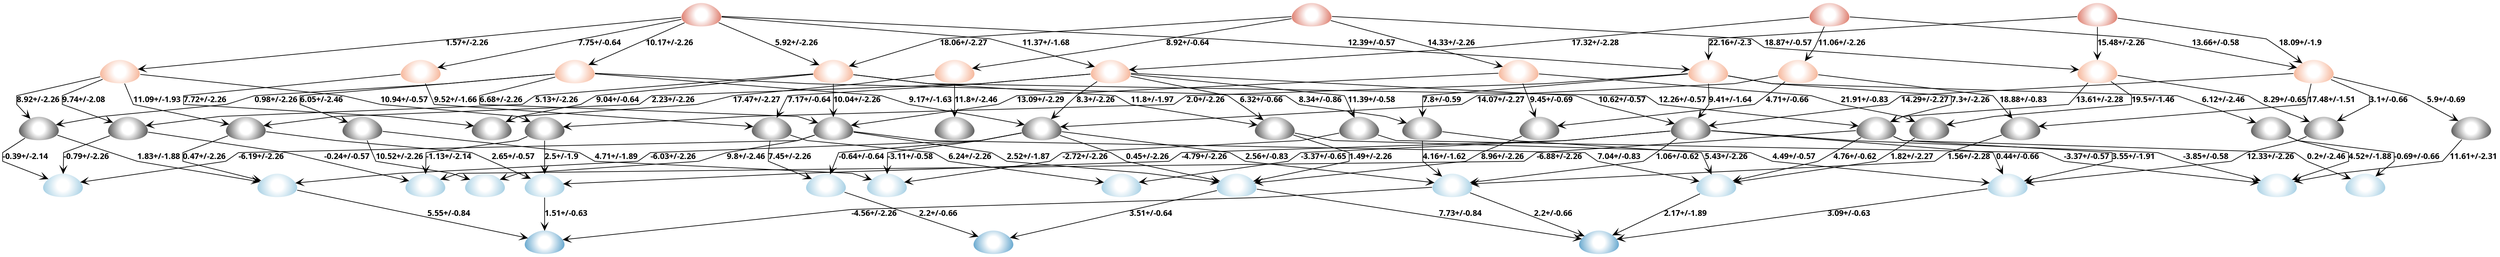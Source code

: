 strict digraph G {
	graph [bb="0,0,4210.7,376",
		fontname="sans bold",
		splines=polyline
	];
	node [label="\N"];
	subgraph subgraph_0 {
		graph [label="Neutral charge",
			style=""
		];
		SM18_micro013		 [charge=0,
			color="#ffffff:#333333",
			fontcolor=black,
			fontname="sans bold",
			fontsize=12,
			height=0.5,
			image="Images\Microstates\SM18_micro013.svg",
			label="",
			labelloc=b,
			penwidth=1,
			pos="918.74,188",
			shape=egg,
			style=radial,
			width=0.79843];
		SM18_micro016		 [charge=0,
			color="#ffffff:#333333",
			fontcolor=black,
			fontname="sans bold",
			fontsize=12,
			height=0.5,
			image="Images\Microstates\SM18_micro016.svg",
			label="",
			labelloc=b,
			penwidth=1,
			pos="2845.7,188",
			shape=egg,
			style=radial,
			width=0.79843];
		SM18_micro038		 [charge=0,
			color="#ffffff:#333333",
			fontcolor=black,
			fontname="sans bold",
			fontsize=12,
			height=0.5,
			image="Images\Microstates\SM18_micro038.svg",
			label="",
			labelloc=b,
			penwidth=1,
			pos="422.74,188",
			shape=egg,
			style=radial,
			width=0.79843];
		SM18_micro002		 [charge=0,
			color="#ffffff:#333333",
			fontcolor=black,
			fontname="sans bold",
			fontsize=12,
			height=0.5,
			image="Images\Microstates\SM18_micro002.svg",
			label="",
			labelloc=b,
			penwidth=1,
			pos="1752.7,188",
			shape=egg,
			style=radial,
			width=0.79843];
		SM18_micro003		 [charge=0,
			color="#ffffff:#333333",
			fontcolor=black,
			fontname="sans bold",
			fontsize=12,
			height=0.5,
			image="Images\Microstates\SM18_micro003.svg",
			label="",
			labelloc=b,
			penwidth=1,
			pos="2590.7,188",
			shape=egg,
			style=radial,
			width=0.79843];
		SM18_micro025		 [charge=0,
			color="#ffffff:#333333",
			fontcolor=black,
			fontname="sans bold",
			fontsize=12,
			height=0.5,
			image="Images\Microstates\SM18_micro025.svg",
			label="",
			labelloc=b,
			penwidth=1,
			pos="1410.7,188",
			shape=egg,
			style=radial,
			width=0.79843];
		SM18_micro069		 [charge=0,
			color="#ffffff:#333333",
			fontcolor=black,
			fontname="sans bold",
			fontsize=12,
			height=0.5,
			image="Images\Microstates\SM18_micro069.svg",
			label="",
			labelloc=b,
			penwidth=1,
			pos="2154.7,188",
			shape=egg,
			style=radial,
			width=0.79843];
		SM18_micro009		 [charge=0,
			color="#ffffff:#333333",
			fontcolor=black,
			fontname="sans bold",
			fontsize=12,
			height=0.5,
			image="Images\Microstates\SM18_micro009.svg",
			label="",
			labelloc=b,
			penwidth=1,
			pos="28.743,188",
			shape=egg,
			style=radial,
			width=0.79843];
		SM18_micro021		 [charge=0,
			color="#ffffff:#333333",
			fontcolor=black,
			fontname="sans bold",
			fontsize=12,
			height=0.5,
			image="Images\Microstates\SM18_micro021.svg",
			label="",
			labelloc=b,
			penwidth=1,
			pos="612.74,188",
			shape=egg,
			style=radial,
			width=0.79843];
		SM18_micro047		 [charge=0,
			color="#ffffff:#333333",
			fontcolor=black,
			fontname="sans bold",
			fontsize=12,
			height=0.5,
			image="Images\Microstates\SM18_micro047.svg",
			label="",
			labelloc=b,
			penwidth=1,
			pos="2395.7,188",
			shape=egg,
			style=radial,
			width=0.79843];
		SM18_micro007		 [charge=0,
			color="#ffffff:#333333",
			fontcolor=black,
			fontname="sans bold",
			fontsize=12,
			height=0.5,
			image="Images\Microstates\SM18_micro007.svg",
			label="",
			labelloc=b,
			penwidth=1,
			pos="3394.7,188",
			shape=egg,
			style=radial,
			width=0.79843];
		SM18_micro061		 [charge=0,
			color="#ffffff:#333333",
			fontcolor=black,
			fontname="sans bold",
			fontsize=12,
			height=0.5,
			image="Images\Microstates\SM18_micro061.svg",
			label="",
			labelloc=b,
			penwidth=1,
			pos="174.74,188",
			shape=egg,
			style=radial,
			width=0.79843];
		SM18_micro017		 [charge=0,
			color="#ffffff:#333333",
			fontcolor=black,
			fontname="sans bold",
			fontsize=12,
			height=0.5,
			image="Images\Microstates\SM18_micro017.svg",
			label="",
			labelloc=b,
			penwidth=1,
			pos="1613.7,188",
			shape=egg,
			style=radial,
			width=0.79843];
		SM18_micro028		 [charge=0,
			color="#ffffff:#333333",
			fontcolor=black,
			fontname="sans bold",
			fontsize=12,
			height=0.5,
			image="Images\Microstates\SM18_micro028.svg",
			label="",
			labelloc=b,
			penwidth=1,
			pos="1302.7,188",
			shape=egg,
			style=radial,
			width=0.79843];
		SM18_micro030		 [charge=0,
			color="#ffffff:#333333",
			fontcolor=black,
			fontname="sans bold",
			fontsize=12,
			height=0.5,
			image="Images\Microstates\SM18_micro030.svg",
			label="",
			labelloc=b,
			penwidth=1,
			pos="3901.7,188",
			shape=egg,
			style=radial,
			width=0.79843];
		SM18_micro042		 [charge=0,
			color="#ffffff:#333333",
			fontcolor=black,
			fontname="sans bold",
			fontsize=12,
			height=0.5,
			image="Images\Microstates\SM18_micro042.svg",
			label="",
			labelloc=b,
			penwidth=1,
			pos="3176.7,188",
			shape=egg,
			style=radial,
			width=0.79843];
		SM18_micro057		 [charge=0,
			color="#ffffff:#333333",
			fontcolor=black,
			fontname="sans bold",
			fontsize=12,
			height=0.5,
			image="Images\Microstates\SM18_micro057.svg",
			label="",
			labelloc=b,
			penwidth=1,
			pos="843.74,188",
			shape=egg,
			style=radial,
			width=0.79843];
		SM18_micro068		 [charge=0,
			color="#ffffff:#333333",
			fontcolor=black,
			fontname="sans bold",
			fontsize=12,
			height=0.5,
			image="Images\Microstates\SM18_micro068.svg",
			label="",
			labelloc=b,
			penwidth=1,
			pos="3251.7,188",
			shape=egg,
			style=radial,
			width=0.79843];
		SM18_micro050		 [charge=0,
			color="#ffffff:#333333",
			fontcolor=black,
			fontname="sans bold",
			fontsize=12,
			height=0.5,
			image="Images\Microstates\SM18_micro050.svg",
			label="",
			labelloc=b,
			penwidth=1,
			pos="4156.7,188",
			shape=egg,
			style=radial,
			width=0.79843];
		SM18_micro060		 [charge=0,
			color="#ffffff:#333333",
			fontcolor=black,
			fontname="sans bold",
			fontsize=12,
			height=0.5,
			image="Images\Microstates\SM18_micro060.svg",
			label="",
			labelloc=b,
			penwidth=1,
			pos="2290.7,188",
			shape=egg,
			style=radial,
			width=0.79843];
		SM18_micro072		 [charge=0,
			color="#ffffff:#333333",
			fontcolor=black,
			fontname="sans bold",
			fontsize=12,
			height=0.5,
			image="Images\Microstates\SM18_micro072.svg",
			label="",
			labelloc=b,
			penwidth=1,
			pos="3826.7,188",
			shape=egg,
			style=radial,
			width=0.79843];
	}
	subgraph subgraph_2 {
		graph [label="+2 charge",
			style=""
		];
		SM18_micro029		 [charge=2,
			color="#ffffff:#4393c3",
			fontcolor=black,
			fontname="sans bold",
			fontsize=12,
			height=0.5,
			image="Images\Microstates\SM18_micro029.svg",
			label="",
			labelloc=b,
			penwidth=1,
			pos="918.74,18",
			shape=egg,
			style=radial,
			width=0.79843];
		SM18_micro026		 [charge=2,
			color="#ffffff:#4393c3",
			fontcolor=black,
			fontname="sans bold",
			fontsize=12,
			height=0.5,
			image="Images\Microstates\SM18_micro026.svg",
			label="",
			labelloc=b,
			penwidth=1,
			pos="2689.7,18",
			shape=egg,
			style=radial,
			width=0.79843];
		SM18_micro076		 [charge=2,
			color="#ffffff:#4393c3",
			fontcolor=black,
			fontname="sans bold",
			fontsize=12,
			height=0.5,
			image="Images\Microstates\SM18_micro076.svg",
			label="",
			labelloc=b,
			penwidth=1,
			pos="1756.7,18",
			shape=egg,
			style=radial,
			width=0.79843];
	}
	subgraph "subgraph_-1" {
		graph [label="-1 charge",
			style=""
		];
		SM18_micro005		 [charge=-1,
			color="#ffffff:#f4a582",
			fontcolor=black,
			fontname="sans bold",
			fontsize=12,
			height=0.5,
			image="Images\Microstates\SM18_micro005.svg",
			label="",
			labelloc=b,
			penwidth=1,
			pos="877.74,273",
			shape=egg,
			style=radial,
			width=0.79843];
		SM18_micro020		 [charge=-1,
			color="#ffffff:#f4a582",
			fontcolor=black,
			fontname="sans bold",
			fontsize=12,
			height=0.5,
			image="Images\Microstates\SM18_micro020.svg",
			label="",
			labelloc=b,
			penwidth=1,
			pos="3023.7,273",
			shape=egg,
			style=radial,
			width=0.79843];
		SM18_micro071		 [charge=-1,
			color="#ffffff:#f4a582",
			fontcolor=black,
			fontname="sans bold",
			fontsize=12,
			height=0.5,
			image="Images\Microstates\SM18_micro071.svg",
			label="",
			labelloc=b,
			penwidth=1,
			pos="1955.7,273",
			shape=egg,
			style=radial,
			width=0.79843];
		SM18_micro048		 [charge=-1,
			color="#ffffff:#f4a582",
			fontcolor=black,
			fontname="sans bold",
			fontsize=12,
			height=0.5,
			image="Images\Microstates\SM18_micro048.svg",
			label="",
			labelloc=b,
			penwidth=1,
			pos="2380.7,273",
			shape=egg,
			style=radial,
			width=0.79843];
		SM18_micro070		 [charge=-1,
			color="#ffffff:#f4a582",
			fontcolor=black,
			fontname="sans bold",
			fontsize=12,
			height=0.5,
			image="Images\Microstates\SM18_micro070.svg",
			label="",
			labelloc=b,
			penwidth=1,
			pos="3880.7,273",
			shape=egg,
			style=radial,
			width=0.79843];
		SM18_micro011		 [charge=-1,
			color="#ffffff:#f4a582",
			fontcolor=black,
			fontname="sans bold",
			fontsize=12,
			height=0.5,
			image="Images\Microstates\SM18_micro011.svg",
			label="",
			labelloc=b,
			penwidth=1,
			pos="213.74,273",
			shape=egg,
			style=radial,
			width=0.79843];
		SM18_micro065		 [charge=-1,
			color="#ffffff:#f4a582",
			fontcolor=black,
			fontname="sans bold",
			fontsize=12,
			height=0.5,
			image="Images\Microstates\SM18_micro065.svg",
			label="",
			labelloc=b,
			penwidth=1,
			pos="2872.7,273",
			shape=egg,
			style=radial,
			width=0.79843];
		SM18_micro075		 [charge=-1,
			color="#ffffff:#f4a582",
			fontcolor=black,
			fontname="sans bold",
			fontsize=12,
			height=0.5,
			image="Images\Microstates\SM18_micro075.svg",
			label="",
			labelloc=b,
			penwidth=1,
			pos="1613.7,273",
			shape=egg,
			style=radial,
			width=0.79843];
		SM18_micro032		 [charge=-1,
			color="#ffffff:#f4a582",
			fontcolor=black,
			fontname="sans bold",
			fontsize=12,
			height=0.5,
			image="Images\Microstates\SM18_micro032.svg",
			label="",
			labelloc=b,
			penwidth=1,
			pos="1410.7,273",
			shape=egg,
			style=radial,
			width=0.79843];
		SM18_micro033		 [charge=-1,
			color="#ffffff:#f4a582",
			fontcolor=black,
			fontname="sans bold",
			fontsize=12,
			height=0.5,
			image="Images\Microstates\SM18_micro033.svg",
			label="",
			labelloc=b,
			penwidth=1,
			pos="717.74,273",
			shape=egg,
			style=radial,
			width=0.79843];
		SM18_micro062		 [charge=-1,
			color="#ffffff:#f4a582",
			fontcolor=black,
			fontname="sans bold",
			fontsize=12,
			height=0.5,
			image="Images\Microstates\SM18_micro062.svg",
			label="",
			labelloc=b,
			penwidth=1,
			pos="3551.7,273",
			shape=egg,
			style=radial,
			width=0.79843];
	}
	subgraph "subgraph_-2" {
		graph [label="-2 charge",
			style=""
		];
		SM18_micro049		 [charge=-2,
			color="#ffffff:#d6604d",
			fontcolor=black,
			fontname="sans bold",
			fontsize=12,
			height=0.5,
			image="Images\Microstates\SM18_micro049.svg",
			label="",
			labelloc=b,
			penwidth=1,
			pos="1082.7,358",
			shape=egg,
			style=radial,
			width=0.79843];
		SM18_micro045		 [charge=-2,
			color="#ffffff:#d6604d",
			fontcolor=black,
			fontname="sans bold",
			fontsize=12,
			height=0.5,
			image="Images\Microstates\SM18_micro045.svg",
			label="",
			labelloc=b,
			penwidth=1,
			pos="3075.7,358",
			shape=egg,
			style=radial,
			width=0.79843];
		SM18_micro064		 [charge=-2,
			color="#ffffff:#d6604d",
			fontcolor=black,
			fontname="sans bold",
			fontsize=12,
			height=0.5,
			image="Images\Microstates\SM18_micro064.svg",
			label="",
			labelloc=b,
			penwidth=1,
			pos="1999.7,358",
			shape=egg,
			style=radial,
			width=0.79843];
		SM18_micro052		 [charge=-2,
			color="#ffffff:#d6604d",
			fontcolor=black,
			fontname="sans bold",
			fontsize=12,
			height=0.5,
			image="Images\Microstates\SM18_micro052.svg",
			label="",
			labelloc=b,
			penwidth=1,
			pos="3551.7,358",
			shape=egg,
			style=radial,
			width=0.79843];
	}
	subgraph subgraph_1 {
		graph [label="+1 charge",
			style=""
		];
		SM18_micro001		 [charge=1,
			color="#ffffff:#92c5de",
			fontcolor=black,
			fontname="sans bold",
			fontsize=12,
			height=0.5,
			image="Images\Microstates\SM18_micro001.svg",
			label="",
			labelloc=b,
			penwidth=1,
			pos="918.74,103",
			shape=egg,
			style=radial,
			width=0.79843];
		SM18_micro004		 [charge=1,
			color="#ffffff:#92c5de",
			fontcolor=black,
			fontname="sans bold",
			fontsize=12,
			height=0.5,
			image="Images\Microstates\SM18_micro004.svg",
			label="",
			labelloc=b,
			penwidth=1,
			pos="1995.7,103",
			shape=egg,
			style=radial,
			width=0.79843];
		SM18_micro031		 [charge=1,
			color="#ffffff:#92c5de",
			fontcolor=black,
			fontname="sans bold",
			fontsize=12,
			height=0.5,
			image="Images\Microstates\SM18_micro031.svg",
			label="",
			labelloc=b,
			penwidth=1,
			pos="1390.7,103",
			shape=egg,
			style=radial,
			width=0.79843];
		SM18_micro034		 [charge=1,
			color="#ffffff:#92c5de",
			fontcolor=black,
			fontname="sans bold",
			fontsize=12,
			height=0.5,
			image="Images\Microstates\SM18_micro034.svg",
			label="",
			labelloc=b,
			penwidth=1,
			pos="2445.7,103",
			shape=egg,
			style=radial,
			width=0.79843];
		SM18_micro037		 [charge=1,
			color="#ffffff:#92c5de",
			fontcolor=black,
			fontname="sans bold",
			fontsize=12,
			height=0.5,
			image="Images\Microstates\SM18_micro037.svg",
			label="",
			labelloc=b,
			penwidth=1,
			pos="436.74,103",
			shape=egg,
			style=radial,
			width=0.79843];
		SM18_micro054		 [charge=1,
			color="#ffffff:#92c5de",
			fontcolor=black,
			fontname="sans bold",
			fontsize=12,
			height=0.5,
			image="Images\Microstates\SM18_micro054.svg",
			label="",
			labelloc=b,
			penwidth=1,
			pos="1493.7,103",
			shape=egg,
			style=radial,
			width=0.79843];
		SM18_micro010		 [charge=1,
			color="#ffffff:#92c5de",
			fontcolor=black,
			fontname="sans bold",
			fontsize=12,
			height=0.5,
			image="Images\Microstates\SM18_micro010.svg",
			label="",
			labelloc=b,
			penwidth=1,
			pos="107.74,103",
			shape=egg,
			style=radial,
			width=0.79843];
		SM18_micro053		 [charge=1,
			color="#ffffff:#92c5de",
			fontcolor=black,
			fontname="sans bold",
			fontsize=12,
			height=0.5,
			image="Images\Microstates\SM18_micro053.svg",
			label="",
			labelloc=b,
			penwidth=1,
			pos="717.74,103",
			shape=egg,
			style=radial,
			width=0.79843];
		SM18_micro056		 [charge=1,
			color="#ffffff:#92c5de",
			fontcolor=black,
			fontname="sans bold",
			fontsize=12,
			height=0.5,
			image="Images\Microstates\SM18_micro056.svg",
			label="",
			labelloc=b,
			penwidth=1,
			pos="3380.7,103",
			shape=egg,
			style=radial,
			width=0.79843];
		SM18_micro058		 [charge=1,
			color="#ffffff:#92c5de",
			fontcolor=black,
			fontname="sans bold",
			fontsize=12,
			height=0.5,
			image="Images\Microstates\SM18_micro058.svg",
			label="",
			labelloc=b,
			penwidth=1,
			pos="3792.7,103",
			shape=egg,
			style=radial,
			width=0.79843];
		SM18_micro074		 [charge=1,
			color="#ffffff:#92c5de",
			fontcolor=black,
			fontname="sans bold",
			fontsize=12,
			height=0.5,
			image="Images\Microstates\SM18_micro074.svg",
			label="",
			labelloc=b,
			penwidth=1,
			pos="1758.7,103",
			shape=egg,
			style=radial,
			width=0.79843];
		SM18_micro059		 [charge=1,
			color="#ffffff:#92c5de",
			fontcolor=black,
			fontname="sans bold",
			fontsize=12,
			height=0.5,
			image="Images\Microstates\SM18_micro059.svg",
			label="",
			labelloc=b,
			penwidth=1,
			pos="818.74,103",
			shape=egg,
			style=radial,
			width=0.79843];
		SM18_micro063		 [charge=1,
			color="#ffffff:#92c5de",
			fontcolor=black,
			fontname="sans bold",
			fontsize=12,
			height=0.5,
			image="Images\Microstates\SM18_micro063.svg",
			label="",
			labelloc=b,
			penwidth=1,
			pos="2890.7,103",
			shape=egg,
			style=radial,
			width=0.79843];
		SM18_micro055		 [charge=1,
			color="#ffffff:#92c5de",
			fontcolor=black,
			fontname="sans bold",
			fontsize=12,
			height=0.5,
			image="Images\Microstates\SM18_micro055.svg",
			label="",
			labelloc=b,
			penwidth=1,
			pos="3981.7,103",
			shape=egg,
			style=radial,
			width=0.79843];
	}
	SM18_micro013 -> SM18_micro001	 [SEM=1.9,
		arrowhead=vee,
		fontname="sans bold",
		fontsize=12,
		label="2.5+/-1.9",
		lp="948.74,145.5",
		pKa=2.5,
		pos="e,918.74,121.18 918.74,169.8 918.74,158.67 918.74,143.94 918.74,131.24",
		splines=polyline];
	SM18_micro013 -> SM18_micro053	 [SEM=2.14,
		arrowhead=vee,
		fontname="sans bold",
		fontsize=12,
		label="-1.13+/-2.14",
		lp="758.74,145.5",
		pKa=-1.13,
		pos="e,718.1,121.06 894.68,175.95 887.62,172.7 881.74,170 881.74,170 881.74,170 718.74,152 718.74,152 718.74,152 718.54,142.15 718.31,\
131.38",
		splines=polyline];
	SM18_micro016 -> SM18_micro001	 [SEM=2.26,
		arrowhead=vee,
		fontname="sans bold",
		fontsize=12,
		label="-4.79+/-2.26",
		lp="2030.7,145.5",
		pKa=-4.79,
		pos="e,946.55,105.09 2816.9,184.74 2757.9,180.12 2628.7,170 2628.7,170 2628.7,170 1990.7,152 1990.7,152 1990.7,152 1971.7,139 1971.7,\
139 1971.7,139 1352.7,121 1352.7,121 1352.7,121 1062.6,109.64 956.78,105.49",
		splines=polyline];
	SM18_micro016 -> SM18_micro034	 [SEM=0.62,
		arrowhead=vee,
		fontname="sans bold",
		fontsize=12,
		label="1.06+/-0.62",
		lp="2828.2,145.5",
		pKa=1.06,
		pos="e,2472.3,106.86 2825.2,173.88 2803,159.67 2770.7,139 2770.7,139 2770.7,139 2567.3,117.09 2482.3,107.94",
		splines=polyline];
	SM18_micro016 -> SM18_micro056	 [SEM=0.66,
		arrowhead=vee,
		fontname="sans bold",
		fontsize=12,
		label="0.44+/-0.66",
		lp="3401.2,145.5",
		pKa=0.44,
		pos="e,3373.3,120.25 2874.8,185.02 2983.3,177.61 3358.7,152 3358.7,152 3358.7,152 3363.8,140.9 3369.1,129.38",
		splines=polyline];
	SM18_micro016 -> SM18_micro058	 [SEM=0.58,
		arrowhead=vee,
		fontname="sans bold",
		fontsize=12,
		label="-3.85+/-0.58",
		lp="3716.7,145.5",
		pKa=-3.85,
		pos="e,3769.5,111 2874.6,185.32 2948.6,181.03 3138.7,170 3138.7,170 3138.7,170 3638.7,152 3638.7,152 3638.7,152 3676.7,139 3676.7,139 \
3676.7,139 3725.6,124.27 3759.9,113.92",
		splines=polyline];
	SM18_micro016 -> SM18_micro074	 [SEM=0.65,
		arrowhead=vee,
		fontname="sans bold",
		fontsize=12,
		label="-3.37+/-0.65",
		lp="2231.7,145.5",
		pKa=-3.37,
		pos="e,1786,106.33 2816.9,184.74 2757.9,180.12 2628.7,170 2628.7,170 2628.7,170 2191.7,152 2191.7,152 2191.7,152 2172.7,139 2172.7,139 \
2172.7,139 1957.7,121 1957.7,121 1957.7,121 1853.8,112.12 1796.2,107.2",
		splines=polyline];
	SM18_micro038 -> SM18_micro001	 [SEM=0.57,
		arrowhead=vee,
		fontname="sans bold",
		fontsize=12,
		label="2.65+/-0.57",
		lp="869.24,145.5",
		pKa=2.65,
		pos="e,897.01,112.69 451.69,183.76 495.79,178.83 574.74,170 574.74,170 574.74,170 798.74,152 798.74,152 798.74,152 851.96,130.72 887.51,\
116.49",
		splines=polyline];
	SM18_micro038 -> SM18_micro037	 [SEM=2.26,
		arrowhead=vee,
		fontname="sans bold",
		fontsize=12,
		label="0.47+/-2.26",
		lp="347.24,145.5",
		pKa=0.47,
		pos="e,412.86,110.58 395.68,178.62 362.25,168.26 309.74,152 309.74,152 309.74,152 309.74,139 309.74,139 309.74,139 365.16,123.73 402.78,\
113.36",
		splines=polyline];
	SM18_micro002 -> SM18_micro004	 [SEM=2.26,
		arrowhead=vee,
		fontname="sans bold",
		fontsize=12,
		label="0.45+/-2.26",
		lp="1934.2,145.5",
		pKa=0.45,
		pos="e,1973.3,111.94 1780.2,179.06 1815.9,168.73 1873.7,152 1873.7,152 1873.7,152 1896.7,139 1896.7,139 1896.7,139 1934.6,125.61 1963.5,\
115.4",
		splines=polyline];
	SM18_micro002 -> SM18_micro031	 [SEM=0.64,
		arrowhead=vee,
		fontname="sans bold",
		fontsize=12,
		label="-0.64+/-0.64",
		lp="1449.7,145.5",
		pKa=-0.64,
		pos="e,1397.3,120.52 1724.1,182.17 1694.2,177.15 1651.7,170 1651.7,170 1651.7,170 1409.7,152 1409.7,152 1409.7,152 1405.5,141.26 1401,\
129.94",
		splines=polyline];
	SM18_micro002 -> SM18_micro034	 [SEM=0.83,
		arrowhead=vee,
		fontname="sans bold",
		fontsize=12,
		label="2.56+/-0.83",
		lp="2135.2,145.5",
		pKa=2.56,
		pos="e,2419,106.69 1781.6,183.86 1860.6,175.27 2074.7,152 2074.7,152 2074.7,152 2097.7,139 2097.7,139 2097.7,139 2319.6,116.69 2409,107.69",
		splines=polyline];
	SM18_micro002 -> SM18_micro037	 [SEM=2.26,
		arrowhead=vee,
		fontname="sans bold",
		fontsize=12,
		label="-6.03+/-2.26",
		lp="1136.7,145.5",
		pKa=-6.03,
		pos="e,464.15,105.92 1724.1,182.17 1694.2,177.15 1651.7,170 1651.7,170 1651.7,170 1096.7,152 1096.7,152 1096.7,152 1077.7,139 1077.7,\
139 1077.7,139 679.74,121 679.74,121 679.74,121 542.75,111.42 474.48,106.64",
		splines=polyline];
	SM18_micro002 -> SM18_micro054	 [SEM=0.58,
		arrowhead=vee,
		fontname="sans bold",
		fontsize=12,
		label="-3.11+/-0.58",
		lp="1534.7,145.5",
		pKa=-3.11,
		pos="e,1494.1,121.06 1724.1,182.17 1694.2,177.15 1651.7,170 1651.7,170 1651.7,170 1494.7,152 1494.7,152 1494.7,152 1494.5,142.15 1494.3,\
131.38",
		splines=polyline];
	SM18_micro003 -> SM18_micro004	 [SEM=2.26,
		arrowhead=vee,
		fontname="sans bold",
		fontsize=12,
		label="8.96+/-2.26",
		lp="2532.2,145.5",
		pKa=8.96,
		pos="e,2023,106.01 2564.8,177.53 2536.3,167.16 2494.7,152 2494.7,152 2494.7,152 2471.7,139 2471.7,139 2471.7,139 2145.6,115.02 2033.2,\
106.76",
		splines=polyline];
	SM18_micro025 -> SM18_micro004	 [SEM=1.87,
		arrowhead=vee,
		fontname="sans bold",
		fontsize=12,
		label="2.52+/-1.87",
		lp="1733.2,145.5",
		pKa=2.52,
		pos="e,1969.1,107.11 1439.5,183.15 1507.6,174.06 1672.7,152 1672.7,152 1672.7,152 1695.7,139 1695.7,139 1695.7,139 1878.9,117.63 1959,\
108.29",
		splines=polyline];
	SM18_micro025 -> SM18_micro010	 [SEM=2.26,
		arrowhead=vee,
		fontname="sans bold",
		fontsize=12,
		label="-6.19+/-2.26",
		lp="443.74,145.5",
		pKa=-6.19,
		pos="e,134.05,107.32 1382.7,180.18 1363.2,175.45 1340.7,170 1340.7,170 1340.7,170 403.74,152 403.74,152 403.74,152 384.74,139 384.74,\
139 384.74,139 219.14,118.08 144.02,108.58",
		splines=polyline];
	SM18_micro025 -> SM18_micro059	 [SEM=2.46,
		arrowhead=vee,
		fontname="sans bold",
		fontsize=12,
		label="9.8+/-2.46",
		lp="1256.2,145.5",
		pKa=9.8,
		pos="e,842.54,110.52 1382.7,180.18 1363.2,175.45 1340.7,170 1340.7,170 1340.7,170 1222.7,152 1222.7,152 1222.7,152 1180.7,139 1180.7,\
139 1180.7,139 880.74,121 880.74,121 880.74,121 867.06,117.25 852.56,113.27",
		splines=polyline];
	SM18_micro025 -> SM18_micro063	 [SEM=0.83,
		arrowhead=vee,
		fontname="sans bold",
		fontsize=12,
		label="7.04+/-0.83",
		lp="2729.2,145.5",
		pKa=7.04,
		pos="e,2865.1,108.5 1439.9,184 1487.2,179.12 1575.7,170 1575.7,170 1575.7,170 2672.7,152 2672.7,152 2672.7,152 2691.7,139 2691.7,139 \
2691.7,139 2797.8,120.35 2855,110.28",
		splines=polyline];
	SM18_micro069 -> SM18_micro004	 [SEM=2.26,
		arrowhead=vee,
		fontname="sans bold",
		fontsize=12,
		label="1.49+/-2.26",
		lp="2313.2,145.5",
		pKa=1.49,
		pos="e,2022.1,107.29 2182.2,179.06 2217.9,168.73 2275.7,152 2275.7,152 2275.7,152 2275.7,139 2275.7,139 2275.7,139 2107.9,118.02 2032.1,\
108.55",
		splines=polyline];
	SM18_micro069 -> SM18_micro056	 [SEM=0.57,
		arrowhead=vee,
		fontname="sans bold",
		fontsize=12,
		label="4.49+/-0.57",
		lp="3023.2,145.5",
		pKa=4.49,
		pos="e,3353.6,106.41 2183.6,181.99 2212.5,176.98 2252.7,170 2252.7,170 2252.7,170 2952.7,152 2952.7,152 2952.7,152 2985.7,139 2985.7,\
139 2985.7,139 3245.1,116.02 3343.5,107.3",
		splines=polyline];
	SM18_micro009 -> SM18_micro037	 [SEM=1.88,
		arrowhead=vee,
		fontname="sans bold",
		fontsize=12,
		label="1.83+/-1.88",
		lp="268.24,145.5",
		pKa=1.83,
		pos="e,411.07,108.36 56.98,180.82 102.91,170.78 188.74,152 188.74,152 188.74,152 230.74,139 230.74,139 230.74,139 342.08,120.08 401.05,\
110.06",
		splines=polyline];
	SM18_micro009 -> SM18_micro010	 [SEM=2.14,
		arrowhead=vee,
		fontname="sans bold",
		fontsize=12,
		label="-0.39+/-2.14",
		lp="64.743,145.5",
		pKa=-0.39,
		pos="e,86.369,113.01 26.79,169.91 25.775,161.03 24.743,152 24.743,152 24.743,152 24.743,139 24.743,139 24.743,139 53.351,126.94 76.976,\
116.97",
		splines=polyline];
	SM18_micro021 -> SM18_micro054	 [SEM=1.89,
		arrowhead=vee,
		fontname="sans bold",
		fontsize=12,
		label="4.71+/-1.89",
		lp="1040.2,145.5",
		pKa=4.71,
		pos="e,1469.5,110.33 641.54,184.25 728.06,176 979.74,152 979.74,152 979.74,152 1002.7,139 1002.7,139 1002.7,139 1428.7,121 1428.7,121 \
1428.7,121 1444,117 1459.8,112.88",
		splines=polyline];
	SM18_micro021 -> SM18_micro059	 [SEM=2.26,
		arrowhead=vee,
		fontname="sans bold",
		fontsize=12,
		label="10.52+/-2.26",
		lp="673.74,145.5",
		pKa=10.52,
		pos="e,794.93,110.43 619.74,170.21 625.51,156.37 632.74,139 632.74,139 632.74,139 755.74,121 755.74,121 755.74,121 770.1,117.12 785.11,\
113.07",
		splines=polyline];
	SM18_micro047 -> SM18_micro034	 [SEM=1.62,
		arrowhead=vee,
		fontname="sans bold",
		fontsize=12,
		label="4.16+/-1.62",
		lp="2434.2,145.5",
		pKa=4.16,
		pos="e,2428.9,116.05 2396.1,169.94 2396.4,156.15 2396.7,139 2396.7,139 2396.7,139 2408.6,130.53 2420.7,121.92",
		splines=polyline];
	SM18_micro047 -> SM18_micro063	 [SEM=2.26,
		arrowhead=vee,
		fontname="sans bold",
		fontsize=12,
		label="5.43+/-2.26",
		lp="2911.2,145.5",
		pKa=5.43,
		pos="e,2883.3,120.25 2424.5,183.88 2469.9,178.97 2552.7,170 2552.7,170 2552.7,170 2868.7,152 2868.7,152 2868.7,152 2873.8,140.9 2879.1,\
129.38",
		splines=polyline];
	SM18_micro007 -> SM18_micro034	 [SEM=2.28,
		arrowhead=vee,
		fontname="sans bold",
		fontsize=12,
		label="1.56+/-2.28",
		lp="3317.2,145.5",
		pKa=1.56,
		pos="e,2473.3,105.18 3367.8,178.79 3333.8,168.45 3279.7,152 3279.7,152 3279.7,152 3260.7,139 3260.7,139 3260.7,139 2644.3,112.53 2483.7,\
105.63",
		splines=polyline];
	SM18_micro061 -> SM18_micro010	 [SEM=2.26,
		arrowhead=vee,
		fontname="sans bold",
		fontsize=12,
		label="-0.79+/-2.26",
		lp="148.74,145.5",
		pKa=-0.79,
		pos="e,108.1,121.06 152.03,174.95 132.94,164.83 108.74,152 108.74,152 108.74,152 108.54,142.15 108.31,131.38",
		splines=polyline];
	SM18_micro061 -> SM18_micro053	 [SEM=0.57,
		arrowhead=vee,
		fontname="sans bold",
		fontsize=12,
		label="-0.24+/-0.57",
		lp="583.74,145.5",
		pKa=-0.24,
		pos="e,692.44,109.09 203.63,183.77 281.11,175.11 487.74,152 487.74,152 487.74,152 543.74,139 543.74,139 543.74,139 631.65,121.32 682.5,\
111.09",
		splines=polyline];
	SM18_micro028 -> SM18_micro031	 [SEM=2.26,
		arrowhead=vee,
		fontname="sans bold",
		fontsize=12,
		label="7.45+/-2.26",
		lp="1331.2,145.5",
		pKa=7.45,
		pos="e,1368.2,112.12 1298.3,169.91 1296.1,161.03 1293.7,152 1293.7,152 1293.7,152 1293.7,139 1293.7,139 1293.7,139 1330.4,125.76 1358.7,\
115.57",
		splines=polyline];
	SM18_micro028 -> SM18_micro074	 [SEM=2.26,
		arrowhead=vee,
		fontname="sans bold",
		fontsize=12,
		label="6.24+/-2.26",
		lp="1635.2,145.5",
		pKa=6.24,
		pos="e,1733.9,109.39 1330.8,180.18 1350.3,175.45 1372.7,170 1372.7,170 1372.7,170 1574.7,152 1574.7,152 1574.7,152 1597.7,139 1597.7,\
139 1597.7,139 1676.8,121.82 1724.1,111.54",
		splines=polyline];
	SM18_micro030 -> SM18_micro056	 [SEM=2.26,
		arrowhead=vee,
		fontname="sans bold",
		fontsize=12,
		label="12.33+/-2.26",
		lp="3824.7,145.5",
		pKa=12.33,
		pos="e,3407.8,106.49 3877.7,175.95 3870.6,172.7 3864.7,170 3864.7,170 3864.7,170 3783.7,152 3783.7,152 3783.7,152 3760.7,139 3760.7,139 \
3760.7,139 3513.5,116.22 3417.9,107.42",
		splines=polyline];
	SM18_micro042 -> SM18_micro053	 [SEM=2.26,
		arrowhead=vee,
		fontname="sans bold",
		fontsize=12,
		label="-6.88+/-2.26",
		lp="2628.7,145.5",
		pKa=-6.88,
		pos="e,741.56,110.43 3148,185.29 3029.9,178.26 2588.7,152 2588.7,152 2588.7,152 2569.7,139 2569.7,139 2569.7,139 780.74,121 780.74,121 \
780.74,121 766.38,117.12 751.37,113.07",
		splines=polyline];
	SM18_micro042 -> SM18_micro056	 [SEM=1.91,
		arrowhead=vee,
		fontname="sans bold",
		fontsize=12,
		label="3.55+/-1.91",
		lp="3597.2,145.5",
		pKa=3.55,
		pos="e,3406,108.94 3200.8,175.95 3207.9,172.7 3213.7,170 3213.7,170 3213.7,170 3559.7,152 3559.7,152 3559.7,152 3559.7,139 3559.7,139 \
3559.7,139 3468,121.06 3415.9,110.87",
		splines=polyline];
	SM18_micro042 -> SM18_micro063	 [SEM=0.62,
		arrowhead=vee,
		fontname="sans bold",
		fontsize=12,
		label="4.76+/-0.62",
		lp="3125.2,145.5",
		pKa=4.76,
		pos="e,2916,109.09 3151,176.88 3124.7,166.54 3087.7,152 3087.7,152 3087.7,152 3064.7,139 3064.7,139 3064.7,139 2976.8,121.32 2926,111.09",
		splines=polyline];
	SM18_micro042 -> SM18_micro055	 [SEM=2.46,
		arrowhead=vee,
		fontname="sans bold",
		fontsize=12,
		label="0.2+/-2.46",
		lp="3918.2,145.5",
		pKa=0.2,
		pos="e,3959.2,112.12 3200.8,175.95 3207.9,172.7 3213.7,170 3213.7,170 3213.7,170 3865.7,152 3865.7,152 3865.7,152 3884.7,139 3884.7,139 \
3884.7,139 3921.4,125.76 3949.7,115.57",
		splines=polyline];
	SM18_micro068 -> SM18_micro063	 [SEM=2.27,
		arrowhead=vee,
		fontname="sans bold",
		fontsize=12,
		label="1.82+/-2.27",
		lp="3223.2,145.5",
		pKa=1.82,
		pos="e,2917.3,107.42 3229,174.95 3209.9,164.83 3185.7,152 3185.7,152 3185.7,152 3162.7,139 3162.7,139 3162.7,139 3002,118.31 2927.6,108.75",
		splines=polyline];
	SM18_micro050 -> SM18_micro058	 [SEM=2.31,
		arrowhead=vee,
		fontname="sans bold",
		fontsize=12,
		label="11.61+/-2.31",
		lp="4169.7,145.5",
		pKa=11.61,
		pos="e,3819.4,107 4144.1,171.02 4133,157.05 4118.7,139 4118.7,139 4118.7,139 3943.7,121 3943.7,121 3943.7,121 3874,113.15 3829.3,108.12",
		splines=polyline];
	SM18_micro060 -> SM18_micro054	 [SEM=2.26,
		arrowhead=vee,
		fontname="sans bold",
		fontsize=12,
		label="-2.72+/-2.26",
		lp="1829.7,145.5",
		pKa=-2.72,
		pos="e,1520.1,107.32 2261.9,181.99 2233,176.98 2192.7,170 2192.7,170 2192.7,170 1789.7,152 1789.7,152 1789.7,152 1770.7,139 1770.7,139 \
1770.7,139 1605.1,118.08 1530,108.58",
		splines=polyline];
	SM18_micro060 -> SM18_micro058	 [SEM=0.57,
		arrowhead=vee,
		fontname="sans bold",
		fontsize=12,
		label="-3.37+/-0.57",
		lp="3515.7,145.5",
		pKa=-3.37,
		pos="e,3766,106.95 2318.8,179.89 2337.1,175.23 2357.7,170 2357.7,170 2357.7,170 3442.7,152 3442.7,152 3442.7,152 3475.7,139 3475.7,139 \
3475.7,139 3672.4,117.29 3755.9,108.07",
		splines=polyline];
	SM18_micro072 -> SM18_micro058	 [SEM=1.88,
		arrowhead=vee,
		fontname="sans bold",
		fontsize=12,
		label="4.52+/-1.88",
		lp="3993.2,145.5",
		pKa=4.52,
		pos="e,3817.5,109.32 3850.8,175.95 3857.9,172.7 3863.7,170 3863.7,170 3863.7,170 3955.7,152 3955.7,152 3955.7,152 3955.7,139 3955.7,139 \
3955.7,139 3875.3,121.73 3827.5,111.46",
		splines=polyline];
	SM18_micro072 -> SM18_micro055	 [SEM=0.66,
		arrowhead=vee,
		fontname="sans bold",
		fontsize=12,
		label="-0.69+/-0.66",
		lp="4074.7,145.5",
		pKa=-0.69,
		pos="e,3999.4,115.65 3850.8,175.95 3857.9,172.7 3863.7,170 3863.7,170 3863.7,170 4034.7,152 4034.7,152 4034.7,152 4034.7,139 4034.7,139 \
4034.7,139 4021.3,130.14 4008,121.34",
		splines=polyline];
	SM18_micro001 -> SM18_micro029	 [SEM=0.63,
		arrowhead=vee,
		fontname="sans bold",
		fontsize=12,
		label="1.51+/-0.63",
		lp="956.24,60.5",
		pKa=1.51,
		pos="e,918.74,36.176 918.74,84.802 918.74,73.674 918.74,58.945 918.74,46.244",
		splines=polyline];
	SM18_micro004 -> SM18_micro026	 [SEM=0.84,
		arrowhead=vee,
		fontname="sans bold",
		fontsize=12,
		label="7.73+/-0.84",
		lp="2421.2,60.5",
		pKa=7.73,
		pos="e,2663.3,22.16 2024.7,98.539 2135.2,85.318 2530.8,38.005 2653.3,23.356",
		splines=polyline];
	SM18_micro004 -> SM18_micro076	 [SEM=0.64,
		arrowhead=vee,
		fontname="sans bold",
		fontsize=12,
		label="3.51+/-0.64",
		lp="1927.2,60.5",
		pKa=3.51,
		pos="e,1779.1,26.77 1969.3,92.8 1925,77.433 1836.2,46.6 1788.6,30.07",
		splines=polyline];
	SM18_micro031 -> SM18_micro076	 [SEM=0.66,
		arrowhead=vee,
		fontname="sans bold",
		fontsize=12,
		label="2.2+/-0.66",
		lp="1621.2,60.5",
		pKa=2.2,
		pos="e,1731.9,24.457 1418.7,94.692 1436.3,90.084 1455.7,85 1455.7,85 1455.7,85 1642.6,44.031 1721.9,26.65",
		splines=polyline];
	SM18_micro034 -> SM18_micro029	 [SEM=2.26,
		arrowhead=vee,
		fontname="sans bold",
		fontsize=12,
		label="-4.56+/-2.26",
		lp="1499.7,60.5",
		pKa=-4.56,
		pos="e,945.94,21.413 2416.8,100.8 2323,96.935 2033.7,85 2033.7,85 2033.7,85 1459.7,67 1459.7,67 1459.7,67 1078.2,33.149 955.96,22.302",
		splines=polyline];
	SM18_micro034 -> SM18_micro026	 [SEM=0.66,
		arrowhead=vee,
		fontname="sans bold",
		fontsize=12,
		label="2.2+/-0.66",
		lp="2615.2,60.5",
		pKa=2.2,
		pos="e,2667.1,26.687 2472.3,92.96 2517.4,77.623 2608.7,46.56 2657.4,29.992",
		splines=polyline];
	SM18_micro037 -> SM18_micro029	 [SEM=0.84,
		arrowhead=vee,
		fontname="sans bold",
		fontsize=12,
		label="5.55+/-0.84",
		lp="744.24,60.5",
		pKa=5.55,
		pos="e,893.15,23.407 465.45,97.057 548.97,82.674 791.72,40.873 883.26,25.111",
		splines=polyline];
	SM18_micro056 -> SM18_micro026	 [SEM=0.63,
		arrowhead=vee,
		fontname="sans bold",
		fontsize=12,
		label="3.09+/-0.63",
		lp="3113.2,60.5",
		pKa=3.09,
		pos="e,2716.4,22.204 3351.9,98.539 3242,85.333 2848.9,38.112 2726.4,23.405",
		splines=polyline];
	SM18_micro063 -> SM18_micro026	 [SEM=1.89,
		arrowhead=vee,
		fontname="sans bold",
		fontsize=12,
		label="2.17+/-1.89",
		lp="2839.2,60.5",
		pKa=2.17,
		pos="e,2711.1,27.827 2865.7,91.656 2828.9,76.473 2760.4,48.178 2720.6,31.736",
		splines=polyline];
	SM18_micro005 -> SM18_micro002	 [SEM=1.63,
		arrowhead=vee,
		fontname="sans bold",
		fontsize=12,
		label="9.17+/-1.63",
		lp="1572.2,230.5",
		pKa=9.17,
		pos="e,1727,193.33 906.63,270.36 1028.4,263.44 1493.7,237 1493.7,237 1493.7,237 1534.7,224 1534.7,224 1534.7,224 1651.7,206 1651.7,206 \
1651.7,206 1688,199.89 1717.1,195",
		splines=polyline];
	SM18_micro005 -> SM18_micro025	 [SEM=2.26,
		arrowhead=vee,
		fontname="sans bold",
		fontsize=12,
		label="6.68+/-2.26",
		lp="854.24,230.5",
		pKa=6.68,
		pos="e,1386.3,194.95 855.72,259.36 838.25,249.34 816.74,237 816.74,237 816.74,237 816.74,224 816.74,224 816.74,224 1340.7,206 1340.7,\
206 1340.7,206 1358.8,201.62 1376.5,197.31",
		splines=polyline];
	SM18_micro005 -> SM18_micro009	 [SEM=2.26,
		arrowhead=vee,
		fontname="sans bold",
		fontsize=12,
		label="0.98+/-2.26",
		lp="474.24,230.5",
		pKa=0.98,
		pos="e,54.612,193.07 848.83,267.97 812.75,262.94 755.74,255 755.74,255 755.74,255 436.74,237 436.74,237 436.74,237 394.74,224 394.74,\
224 394.74,224 136.74,206 136.74,206 136.74,206 96.238,199.62 64.84,194.68",
		splines=polyline];
	SM18_micro005 -> SM18_micro021	 [SEM=2.46,
		arrowhead=vee,
		fontname="sans bold",
		fontsize=12,
		label="6.05+/-2.46",
		lp="553.24,230.5",
		pKa=6.05,
		pos="e,590.25,197.12 848.83,267.97 812.75,262.94 755.74,255 755.74,255 755.74,255 515.74,237 515.74,237 515.74,237 515.74,224 515.74,\
224 515.74,224 552.43,210.76 580.68,200.57",
		splines=polyline];
	SM18_micro005 -> SM18_micro047	 [SEM=0.86,
		arrowhead=vee,
		fontname="sans bold",
		fontsize=12,
		label="8.34+/-0.86",
		lp="2227.2,230.5",
		pKa=8.34,
		pos="e,2371.6,195.14 906.5,271.01 1012.1,267.38 1372.7,255 1372.7,255 1372.7,255 2170.7,237 2170.7,237 2170.7,237 2189.7,224 2189.7,224 \
2189.7,224 2328.7,206 2328.7,206 2328.7,206 2344.9,201.89 2361.4,197.71",
		splines=polyline];
	SM18_micro020 -> SM18_micro002	 [SEM=2.27,
		arrowhead=vee,
		fontname="sans bold",
		fontsize=12,
		label="14.07+/-2.27",
		lp="2523.7,230.5",
		pKa=14.07,
		pos="e,1780.6,190.37 2994.9,267.67 2961.5,262.63 2910.7,255 2910.7,255 2910.7,255 2482.7,237 2482.7,237 2482.7,237 2463.7,224 2463.7,\
224 2463.7,224 1938.7,198.15 1791,190.88",
		splines=polyline];
	SM18_micro020 -> SM18_micro003	 [SEM=0.66,
		arrowhead=vee,
		fontname="sans bold",
		fontsize=12,
		label="4.71+/-0.66",
		lp="3011.2,230.5",
		pKa=4.71,
		pos="e,2617.6,191.57 3004.4,258.37 2984.3,244.18 2955.7,224 2955.7,224 2955.7,224 2720.4,201.43 2627.6,192.54",
		splines=polyline];
	SM18_micro020 -> SM18_micro007	 [SEM=0.83,
		arrowhead=vee,
		fontname="sans bold",
		fontsize=12,
		label="18.88+/-0.83",
		lp="3404.7,230.5",
		pKa=18.88,
		pos="e,3382.4,203.4 3052.7,268.92 3133.3,260.38 3353.7,237 3353.7,237 3353.7,237 3365.1,223.65 3375.9,211.04",
		splines=polyline];
	SM18_micro071 -> SM18_micro016	 [SEM=0.57,
		arrowhead=vee,
		fontname="sans bold",
		fontsize=12,
		label="10.62+/-0.57",
		lp="2730.7,230.5",
		pKa=10.62,
		pos="e,2821,194.55 1984.8,270.54 2116.7,263.92 2652.7,237 2652.7,237 2652.7,237 2689.7,224 2689.7,224 2689.7,224 2765.2,207.07 2811.1,\
196.76",
		splines=polyline];
	SM18_micro071 -> SM18_micro038	 [SEM=2.26,
		arrowhead=vee,
		fontname="sans bold",
		fontsize=12,
		label="2.23+/-2.26",
		lp="1144.2,230.5",
		pKa=2.23,
		pos="e,449.57,192 1926.9,270.39 1851,266.14 1651.7,255 1651.7,255 1651.7,255 1106.7,237 1106.7,237 1106.7,237 1087.7,224 1087.7,224 1087.7,\
224 574.74,206 574.74,206 574.74,206 504.56,198.15 459.58,193.12",
		splines=polyline];
	SM18_micro071 -> SM18_micro002	 [SEM=2.26,
		arrowhead=vee,
		fontname="sans bold",
		fontsize=12,
		label="8.3+/-2.26",
		lp="1851.2,230.5",
		pKa=8.3,
		pos="e,1769.5,201.36 1927.8,264.92 1887.5,254.69 1817.7,237 1817.7,237 1817.7,237 1795.9,220.89 1777.6,207.34",
		splines=polyline];
	SM18_micro071 -> SM18_micro069	 [SEM=0.66,
		arrowhead=vee,
		fontname="sans bold",
		fontsize=12,
		label="6.32+/-0.66",
		lp="2131.2,230.5",
		pKa=6.32,
		pos="e,2136.1,199.89 1982.9,263.88 2017.4,253.54 2072.7,237 2072.7,237 2072.7,237 2103.6,218.96 2127.4,205",
		splines=polyline];
	SM18_micro071 -> SM18_micro028	 [SEM=0.64,
		arrowhead=vee,
		fontname="sans bold",
		fontsize=12,
		label="7.17+/-0.64",
		lp="1369.2,230.5",
		pKa=7.17,
		pos="e,1312.2,204.72 1926.9,270.38 1804.2,263.5 1331.7,237 1331.7,237 1331.7,237 1324.7,225.39 1317.6,213.59",
		splines=polyline];
	SM18_micro071 -> SM18_micro060	 [SEM=0.58,
		arrowhead=vee,
		fontname="sans bold",
		fontsize=12,
		label="11.39+/-0.58",
		lp="2314.7,230.5",
		pKa=11.39,
		pos="e,2283.3,205.25 1984.6,268.77 2062.1,260.11 2268.7,237 2268.7,237 2268.7,237 2273.8,225.9 2279.1,214.38",
		splines=polyline];
	SM18_micro048 -> SM18_micro003	 [SEM=0.69,
		arrowhead=vee,
		fontname="sans bold",
		fontsize=12,
		label="9.45+/-0.69",
		lp="2611.2,230.5",
		pKa=9.45,
		pos="e,2583.3,205.25 2409.3,266.68 2461.9,256.89 2568.7,237 2568.7,237 2568.7,237 2573.8,225.9 2579.1,214.38",
		splines=polyline];
	SM18_micro048 -> SM18_micro025	 [SEM=2.29,
		arrowhead=vee,
		fontname="sans bold",
		fontsize=12,
		label="13.09+/-2.29",
		lp="1754.7,230.5",
		pKa=13.09,
		pos="e,1437.2,192.32 2351.7,270.47 2223.3,263.74 1713.7,237 1713.7,237 1713.7,237 1689.7,224 1689.7,224 1689.7,224 1522.9,203.08 1447.3,\
193.58",
		splines=polyline];
	SM18_micro048 -> SM18_micro068	 [SEM=0.83,
		arrowhead=vee,
		fontname="sans bold",
		fontsize=12,
		label="21.91+/-0.83",
		lp="3136.7,230.5",
		pKa=21.91,
		pos="e,3231.1,198.49 2409.6,270.5 2538.2,263.8 3052.7,237 3052.7,237 3052.7,237 3095.7,224 3095.7,224 3095.7,224 3214.7,206 3214.7,206 \
3214.7,206 3217.7,204.66 3221.9,202.73",
		splines=polyline];
	SM18_micro070 -> SM18_micro016	 [SEM=2.27,
		arrowhead=vee,
		fontname="sans bold",
		fontsize=12,
		label="14.29+/-2.27",
		lp="3237.7,230.5",
		pKa=14.29,
		pos="e,2872.4,191.81 3851.8,270.31 3778.2,266.01 3589.7,255 3589.7,255 3589.7,255 3196.7,237 3196.7,237 3196.7,237 3177.7,224 3177.7,\
224 3177.7,224 2968.9,201.99 2882.5,192.88",
		splines=polyline];
	SM18_micro070 -> SM18_micro007	 [SEM=1.51,
		arrowhead=vee,
		fontname="sans bold",
		fontsize=12,
		label="17.48+/-1.51",
		lp="3918.7,230.5",
		pKa=17.48,
		pos="e,3422,190.98 3879.3,254.94 3878.2,241.15 3876.7,224 3876.7,224 3876.7,224 3545.7,199.96 3432.3,191.73",
		splines=polyline];
	SM18_micro070 -> SM18_micro030	 [SEM=0.66,
		arrowhead=vee,
		fontname="sans bold",
		fontsize=12,
		label="3.1+/-0.66",
		lp="4015.2,230.5",
		pKa=3.1,
		pos="e,3922.8,198.2 3907,262.9 3936.9,252.53 3981.7,237 3981.7,237 3981.7,237 3981.7,224 3981.7,224 3981.7,224 3954.7,212.18 3932.1,202.28",
		splines=polyline];
	SM18_micro070 -> SM18_micro050	 [SEM=0.69,
		arrowhead=vee,
		fontname="sans bold",
		fontsize=12,
		label="5.9+/-0.69",
		lp="4113.2,230.5",
		pKa=5.9,
		pos="e,4136.2,198.48 3909.1,266.22 3958,256.28 4052.7,237 4052.7,237 4052.7,237 4096,217.03 4126.7,202.85",
		splines=polyline];
	SM18_micro011 -> SM18_micro013	 [SEM=0.57,
		arrowhead=vee,
		fontname="sans bold",
		fontsize=12,
		label="10.94+/-0.57",
		lp="687.74,230.5",
		pKa=10.94,
		pos="e,898.08,198.49 242.7,269.31 330.98,261.12 590.74,237 590.74,237 590.74,237 646.74,224 646.74,224 646.74,224 881.74,206 881.74,206 \
881.74,206 884.66,204.66 888.86,202.73",
		splines=polyline];
	SM18_micro011 -> SM18_micro038	 [SEM=1.93,
		arrowhead=vee,
		fontname="sans bold",
		fontsize=12,
		label="11.09+/-1.93",
		lp="274.74,230.5",
		pKa=11.09,
		pos="e,397.25,193.72 220.74,255.21 226.51,241.37 233.74,224 233.74,224 233.74,224 332.52,205.71 387.26,195.57",
		splines=polyline];
	SM18_micro011 -> SM18_micro009	 [SEM=2.26,
		arrowhead=vee,
		fontname="sans bold",
		fontsize=12,
		label="8.92+/-2.26",
		lp="75.243,230.5",
		pKa=8.92,
		pos="e,31.942,206.06 185.07,266.3 135.2,256.38 37.743,237 37.743,237 37.743,237 35.859,226.95 33.815,216.05",
		splines=polyline];
	SM18_micro011 -> SM18_micro061	 [SEM=2.08,
		arrowhead=vee,
		fontname="sans bold",
		fontsize=12,
		label="9.74+/-2.08",
		lp="154.24,230.5",
		pKa=9.74,
		pos="e,156.39,200.07 187.75,262.62 159.02,252.25 116.74,237 116.74,237 116.74,237 116.74,224 116.74,224 116.74,224 132.58,214.45 147.7,\
205.32",
		splines=polyline];
	SM18_micro065 -> SM18_micro013	 [SEM=2.26,
		arrowhead=vee,
		fontname="sans bold",
		fontsize=12,
		label="2.0+/-2.26",
		lp="2035.2,230.5",
		pKa=2.0,
		pos="e,946.47,190.36 2843.8,270.84 2692.6,264.76 2001.7,237 2001.7,237 2001.7,237 1982.7,224 1982.7,224 1982.7,224 1264.7,206 1264.7,\
206 1264.7,206 1046.2,195.26 956.5,190.86",
		splines=polyline];
	SM18_micro065 -> SM18_micro016	 [SEM=1.64,
		arrowhead=vee,
		fontname="sans bold",
		fontsize=12,
		label="9.41+/-1.64",
		lp="2914.2,230.5",
		pKa=9.41,
		pos="e,2858.4,203.24 2874.7,254.91 2875.7,246.03 2876.7,237 2876.7,237 2876.7,237 2876.7,224 2876.7,224 2876.7,224 2871.5,218.03 2865.2,\
211.02",
		splines=polyline];
	SM18_micro065 -> SM18_micro047	 [SEM=0.59,
		arrowhead=vee,
		fontname="sans bold",
		fontsize=12,
		label="7.8+/-0.59",
		lp="2430.2,230.5",
		pKa=7.8,
		pos="e,2396.1,206.06 2843.7,269.86 2740.3,262.26 2396.7,237 2396.7,237 2396.7,237 2396.5,227.15 2396.3,216.38",
		splines=polyline];
	SM18_micro065 -> SM18_micro042	 [SEM=2.26,
		arrowhead=vee,
		fontname="sans bold",
		fontsize=12,
		label="7.3+/-2.26",
		lp="3316.2,230.5",
		pKa=7.3,
		pos="e,3197.4,198.49 2901.6,267.67 2935,262.63 2985.7,255 2985.7,255 2985.7,255 3282.7,237 3282.7,237 3282.7,237 3282.7,224 3282.7,224 \
3282.7,224 3213.7,206 3213.7,206 3213.7,206 3210.8,204.66 3206.6,202.73",
		splines=polyline];
	SM18_micro065 -> SM18_micro072	 [SEM=2.46,
		arrowhead=vee,
		fontname="sans bold",
		fontsize=12,
		label="6.12+/-2.46",
		lp="3737.2,230.5",
		pKa=6.12,
		pos="e,3802.9,195.58 2901.6,267.67 2935,262.63 2985.7,255 2985.7,255 2985.7,255 3661.7,237 3661.7,237 3661.7,237 3699.7,224 3699.7,224 \
3699.7,224 3755.2,208.73 3792.8,198.36",
		splines=polyline];
	SM18_micro075 -> SM18_micro017	 [SEM=2.46,
		arrowhead=vee,
		fontname="sans bold",
		fontsize=12,
		label="11.8+/-2.46",
		lp="1651.2,230.5",
		pKa=11.8,
		pos="e,1613.7,206.18 1613.7,254.8 1613.7,243.67 1613.7,228.94 1613.7,216.24",
		splines=polyline];
	SM18_micro075 -> SM18_micro057	 [SEM=2.27,
		arrowhead=vee,
		fontname="sans bold",
		fontsize=12,
		label="17.47+/-2.27",
		lp="1278.7,230.5",
		pKa=17.47,
		pos="e,864.41,198.49 1584.6,269 1537.3,264.12 1448.7,255 1448.7,255 1448.7,255 1237.7,237 1237.7,237 1237.7,237 1185.7,224 1185.7,224 \
1185.7,224 880.74,206 880.74,206 880.74,206 877.82,204.66 873.63,202.73",
		splines=polyline];
	SM18_micro032 -> SM18_micro025	 [SEM=2.26,
		arrowhead=vee,
		fontname="sans bold",
		fontsize=12,
		label="10.04+/-2.26",
		lp="1451.7,230.5",
		pKa=10.04,
		pos="e,1410.7,206.18 1410.7,254.8 1410.7,243.67 1410.7,228.94 1410.7,216.24",
		splines=polyline];
	SM18_micro032 -> SM18_micro069	 [SEM=1.97,
		arrowhead=vee,
		fontname="sans bold",
		fontsize=12,
		label="11.8+/-1.97",
		lp="1945.2,230.5",
		pKa=11.8,
		pos="e,2128.3,192.75 1439.9,269 1487.2,264.12 1575.7,255 1575.7,255 1575.7,255 1884.7,237 1884.7,237 1884.7,237 1907.7,224 1907.7,224 \
1907.7,224 2049.6,203.89 2118.3,194.16",
		splines=polyline];
	SM18_micro032 -> SM18_micro061	 [SEM=2.26,
		arrowhead=vee,
		fontname="sans bold",
		fontsize=12,
		label="5.13+/-2.26",
		lp="948.24,230.5",
		pKa=5.13,
		pos="e,201.77,191.19 1381.7,269.97 1275,262.5 910.74,237 910.74,237 910.74,237 891.74,224 891.74,224 891.74,224 384.74,206 384.74,206 \
384.74,206 272.38,196.9 212.04,192.02",
		splines=polyline];
	SM18_micro032 -> SM18_micro042	 [SEM=0.57,
		arrowhead=vee,
		fontname="sans bold",
		fontsize=12,
		label="12.26+/-0.57",
		lp="2831.7,230.5",
		pKa=12.26,
		pos="e,3149.9,191.43 1439.9,269 1487.2,264.12 1575.7,255 1575.7,255 1575.7,255 2771.7,237 2771.7,237 2771.7,237 2790.7,224 2790.7,224 \
2790.7,224 3043.1,201.12 3139.7,192.36",
		splines=polyline];
	SM18_micro032 -> SM18_micro057	 [SEM=0.64,
		arrowhead=vee,
		fontname="sans bold",
		fontsize=12,
		label="9.04+/-0.64",
		lp="1050.2,230.5",
		pKa=9.04,
		pos="e,864.41,198.49 1381.8,269.45 1290.2,261.4 1012.7,237 1012.7,237 1012.7,237 989.74,224 989.74,224 989.74,224 880.74,206 880.74,206 \
880.74,206 877.82,204.66 873.63,202.73",
		splines=polyline];
	SM18_micro033 -> SM18_micro028	 [SEM=1.66,
		arrowhead=vee,
		fontname="sans bold",
		fontsize=12,
		label="9.52+/-1.66",
		lp="775.24,230.5",
		pKa=9.52,
		pos="e,1275.5,190.69 724.74,255.21 730.51,241.37 737.74,224 737.74,224 737.74,224 1138.9,199.15 1265.2,191.33",
		splines=polyline];
	SM18_micro033 -> SM18_micro057	 [SEM=2.26,
		arrowhead=vee,
		fontname="sans bold",
		fontsize=12,
		label="7.72+/-2.26",
		lp="357.24,230.5",
		pKa=7.72,
		pos="e,816.5,191.4 688.8,269.45 597.21,261.4 319.74,237 319.74,237 319.74,237 319.74,224 319.74,224 319.74,224 650.74,206 650.74,206 \
650.74,206 750.08,197.25 806.22,192.3",
		splines=polyline];
	SM18_micro062 -> SM18_micro030	 [SEM=0.65,
		arrowhead=vee,
		fontname="sans bold",
		fontsize=12,
		label="8.29+/-0.65",
		lp="3839.2,230.5",
		pKa=8.29,
		pos="e,3881.1,198.49 3580.5,267.57 3641.6,258.15 3778.7,237 3778.7,237 3778.7,237 3801.7,224 3801.7,224 3801.7,224 3864.7,206 3864.7,\
206 3864.7,206 3867.7,204.66 3871.9,202.73",
		splines=polyline];
	SM18_micro062 -> SM18_micro042	 [SEM=2.28,
		arrowhead=vee,
		fontname="sans bold",
		fontsize=12,
		label="13.61+/-2.28",
		lp="3517.7,230.5",
		pKa=13.61,
		pos="e,3197.4,198.49 3527.8,260.75 3497.7,246.56 3449.7,224 3449.7,224 3449.7,224 3213.7,206 3213.7,206 3213.7,206 3210.8,204.66 3206.6,\
202.73",
		splines=polyline];
	SM18_micro062 -> SM18_micro068	 [SEM=1.46,
		arrowhead=vee,
		fontname="sans bold",
		fontsize=12,
		label="19.5+/-1.46",
		lp="3620.2,230.5",
		pKa=19.5,
		pos="e,3277.4,193.16 3565.4,256.55 3573.7,247.17 3582.7,237 3582.7,237 3582.7,237 3582.7,224 3582.7,224 3582.7,224 3356.7,206 3356.7,\
206 3356.7,206 3317.8,199.7 3287.4,194.77",
		splines=polyline];
	SM18_micro049 -> SM18_micro005	 [SEM=2.26,
		arrowhead=vee,
		fontname="sans bold",
		fontsize=12,
		label="10.17+/-2.26",
		lp="1033.7,315.5",
		pKa=10.17,
		pos="e,899.34,282.75 1057.6,346.82 1020.1,331.63 949.45,303.03 908.76,286.56",
		splines=polyline];
	SM18_micro049 -> SM18_micro071	 [SEM=1.68,
		arrowhead=vee,
		fontname="sans bold",
		fontsize=12,
		label="11.37+/-1.68",
		lp="1737.7,315.5",
		pKa=11.37,
		pos="e,1929.5,277.55 1111.8,355.19 1226.9,348.02 1644.7,322 1644.7,322 1644.7,322 1696.7,309 1696.7,309 1696.7,309 1847.7,288.6 1919.1,\
278.95",
		splines=polyline];
	SM18_micro049 -> SM18_micro011	 [SEM=2.26,
		arrowhead=vee,
		fontname="sans bold",
		fontsize=12,
		label="1.57+/-2.26",
		lp="738.24,315.5",
		pKa=1.57,
		pos="e,240.59,276.56 1053.8,354.24 924.11,341.85 395.82,291.39 250.75,277.53",
		splines=polyline];
	SM18_micro049 -> SM18_micro065	 [SEM=0.57,
		arrowhead=vee,
		fontname="sans bold",
		fontsize=12,
		label="12.39+/-0.57",
		lp="2121.7,315.5",
		pKa=12.39,
		pos="e,2845,275.23 1111.7,355.77 1257.9,349.58 1908.7,322 1908.7,322 1908.7,322 2080.7,309 2080.7,309 2080.7,309 2677.1,282.64 2834.9,\
275.67",
		splines=polyline];
	SM18_micro049 -> SM18_micro032	 [SEM=2.26,
		arrowhead=vee,
		fontname="sans bold",
		fontsize=12,
		label="5.92+/-2.26",
		lp="1303.2,315.5",
		pKa=5.92,
		pos="e,1386.5,280.15 1110.7,349.92 1170.7,334.74 1311.6,299.09 1376.7,282.62",
		splines=polyline];
	SM18_micro049 -> SM18_micro033	 [SEM=0.64,
		arrowhead=vee,
		fontname="sans bold",
		fontsize=12,
		label="7.75+/-0.64",
		lp="927.24,315.5",
		pKa=7.75,
		pos="e,741.66,280.67 1053.8,351.76 1000,342 889.74,322 889.74,322 889.74,322 801.5,297.37 751.42,283.4",
		splines=polyline];
	SM18_micro045 -> SM18_micro020	 [SEM=2.26,
		arrowhead=vee,
		fontname="sans bold",
		fontsize=12,
		label="11.06+/-2.26",
		lp="3099.7,315.5",
		pKa=11.06,
		pos="e,3036.3,288.64 3068,340.21 3061.7,326.37 3053.7,309 3053.7,309 3053.7,309 3048.8,303.19 3042.9,296.31",
		splines=polyline];
	SM18_micro045 -> SM18_micro071	 [SEM=2.28,
		arrowhead=vee,
		fontname="sans bold",
		fontsize=12,
		label="17.32+/-2.28",
		lp="2623.7,315.5",
		pKa=17.32,
		pos="e,1982.8,276.01 3046.9,354.86 2892.8,343.44 2166.5,289.61 1993,276.76",
		splines=polyline];
	SM18_micro045 -> SM18_micro070	 [SEM=0.58,
		arrowhead=vee,
		fontname="sans bold",
		fontsize=12,
		label="13.66+/-0.58",
		lp="3731.7,315.5",
		pKa=13.66,
		pos="e,3855.1,278.72 3104.8,355.19 3219.9,348.02 3637.7,322 3637.7,322 3637.7,322 3690.7,309 3690.7,309 3690.7,309 3790,290.71 3845.1,\
280.57",
		splines=polyline];
	SM18_micro064 -> SM18_micro048	 [SEM=2.26,
		arrowhead=vee,
		fontname="sans bold",
		fontsize=12,
		label="14.33+/-2.26",
		lp="2253.7,315.5",
		pKa=14.33,
		pos="e,2355.8,279.44 2028.1,350.83 2096.6,335.9 2271.1,297.88 2345.9,281.59",
		splines=polyline];
	SM18_micro064 -> SM18_micro075	 [SEM=0.64,
		arrowhead=vee,
		fontname="sans bold",
		fontsize=12,
		label="8.92+/-0.64",
		lp="1867.2,315.5",
		pKa=8.92,
		pos="e,1638.6,279.35 1971.4,350.9 1902,335.99 1724.2,297.74 1648.6,281.49",
		splines=polyline];
	SM18_micro064 -> SM18_micro032	 [SEM=2.27,
		arrowhead=vee,
		fontname="sans bold",
		fontsize=12,
		label="18.06+/-2.27",
		lp="1603.7,315.5",
		pKa=18.06,
		pos="e,1433.8,281.29 1970.7,354.68 1873.1,346.86 1562.7,322 1562.7,322 1562.7,322 1488.1,298.42 1443.4,284.31",
		splines=polyline];
	SM18_micro064 -> SM18_micro062	 [SEM=0.57,
		arrowhead=vee,
		fontname="sans bold",
		fontsize=12,
		label="18.87+/-0.57",
		lp="3008.7,315.5",
		pKa=18.87,
		pos="e,3524.4,275.64 2028.7,355.93 2187.7,350.07 2948.7,322 2948.7,322 2948.7,322 2967.7,309 2967.7,309 2967.7,309 3385.1,283.99 3514.2,\
276.25",
		splines=polyline];
	SM18_micro052 -> SM18_micro070	 [SEM=1.9,
		arrowhead=vee,
		fontname="sans bold",
		fontsize=12,
		label="18.09+/-1.9",
		lp="3841.2,315.5",
		pKa=18.09,
		pos="e,3860.2,283.48 3580.7,352.5 3641.5,343.04 3776.7,322 3776.7,322 3776.7,322 3820,302.03 3850.7,287.85",
		splines=polyline];
	SM18_micro052 -> SM18_micro065	 [SEM=2.3,
		arrowhead=vee,
		fontname="sans bold",
		fontsize=12,
		label="22.16+/-2.3",
		lp="2911.2,315.5",
		pKa=22.16,
		pos="e,2873.1,291.06 3522.6,355.5 3392.8,348.8 2873.7,322 2873.7,322 2873.7,322 2873.5,312.15 2873.3,301.38",
		splines=polyline];
	SM18_micro052 -> SM18_micro062	 [SEM=2.26,
		arrowhead=vee,
		fontname="sans bold",
		fontsize=12,
		label="15.48+/-2.26",
		lp="3592.7,315.5",
		pKa=15.48,
		pos="e,3551.7,291.18 3551.7,339.8 3551.7,328.67 3551.7,313.94 3551.7,301.24",
		splines=polyline];
}
